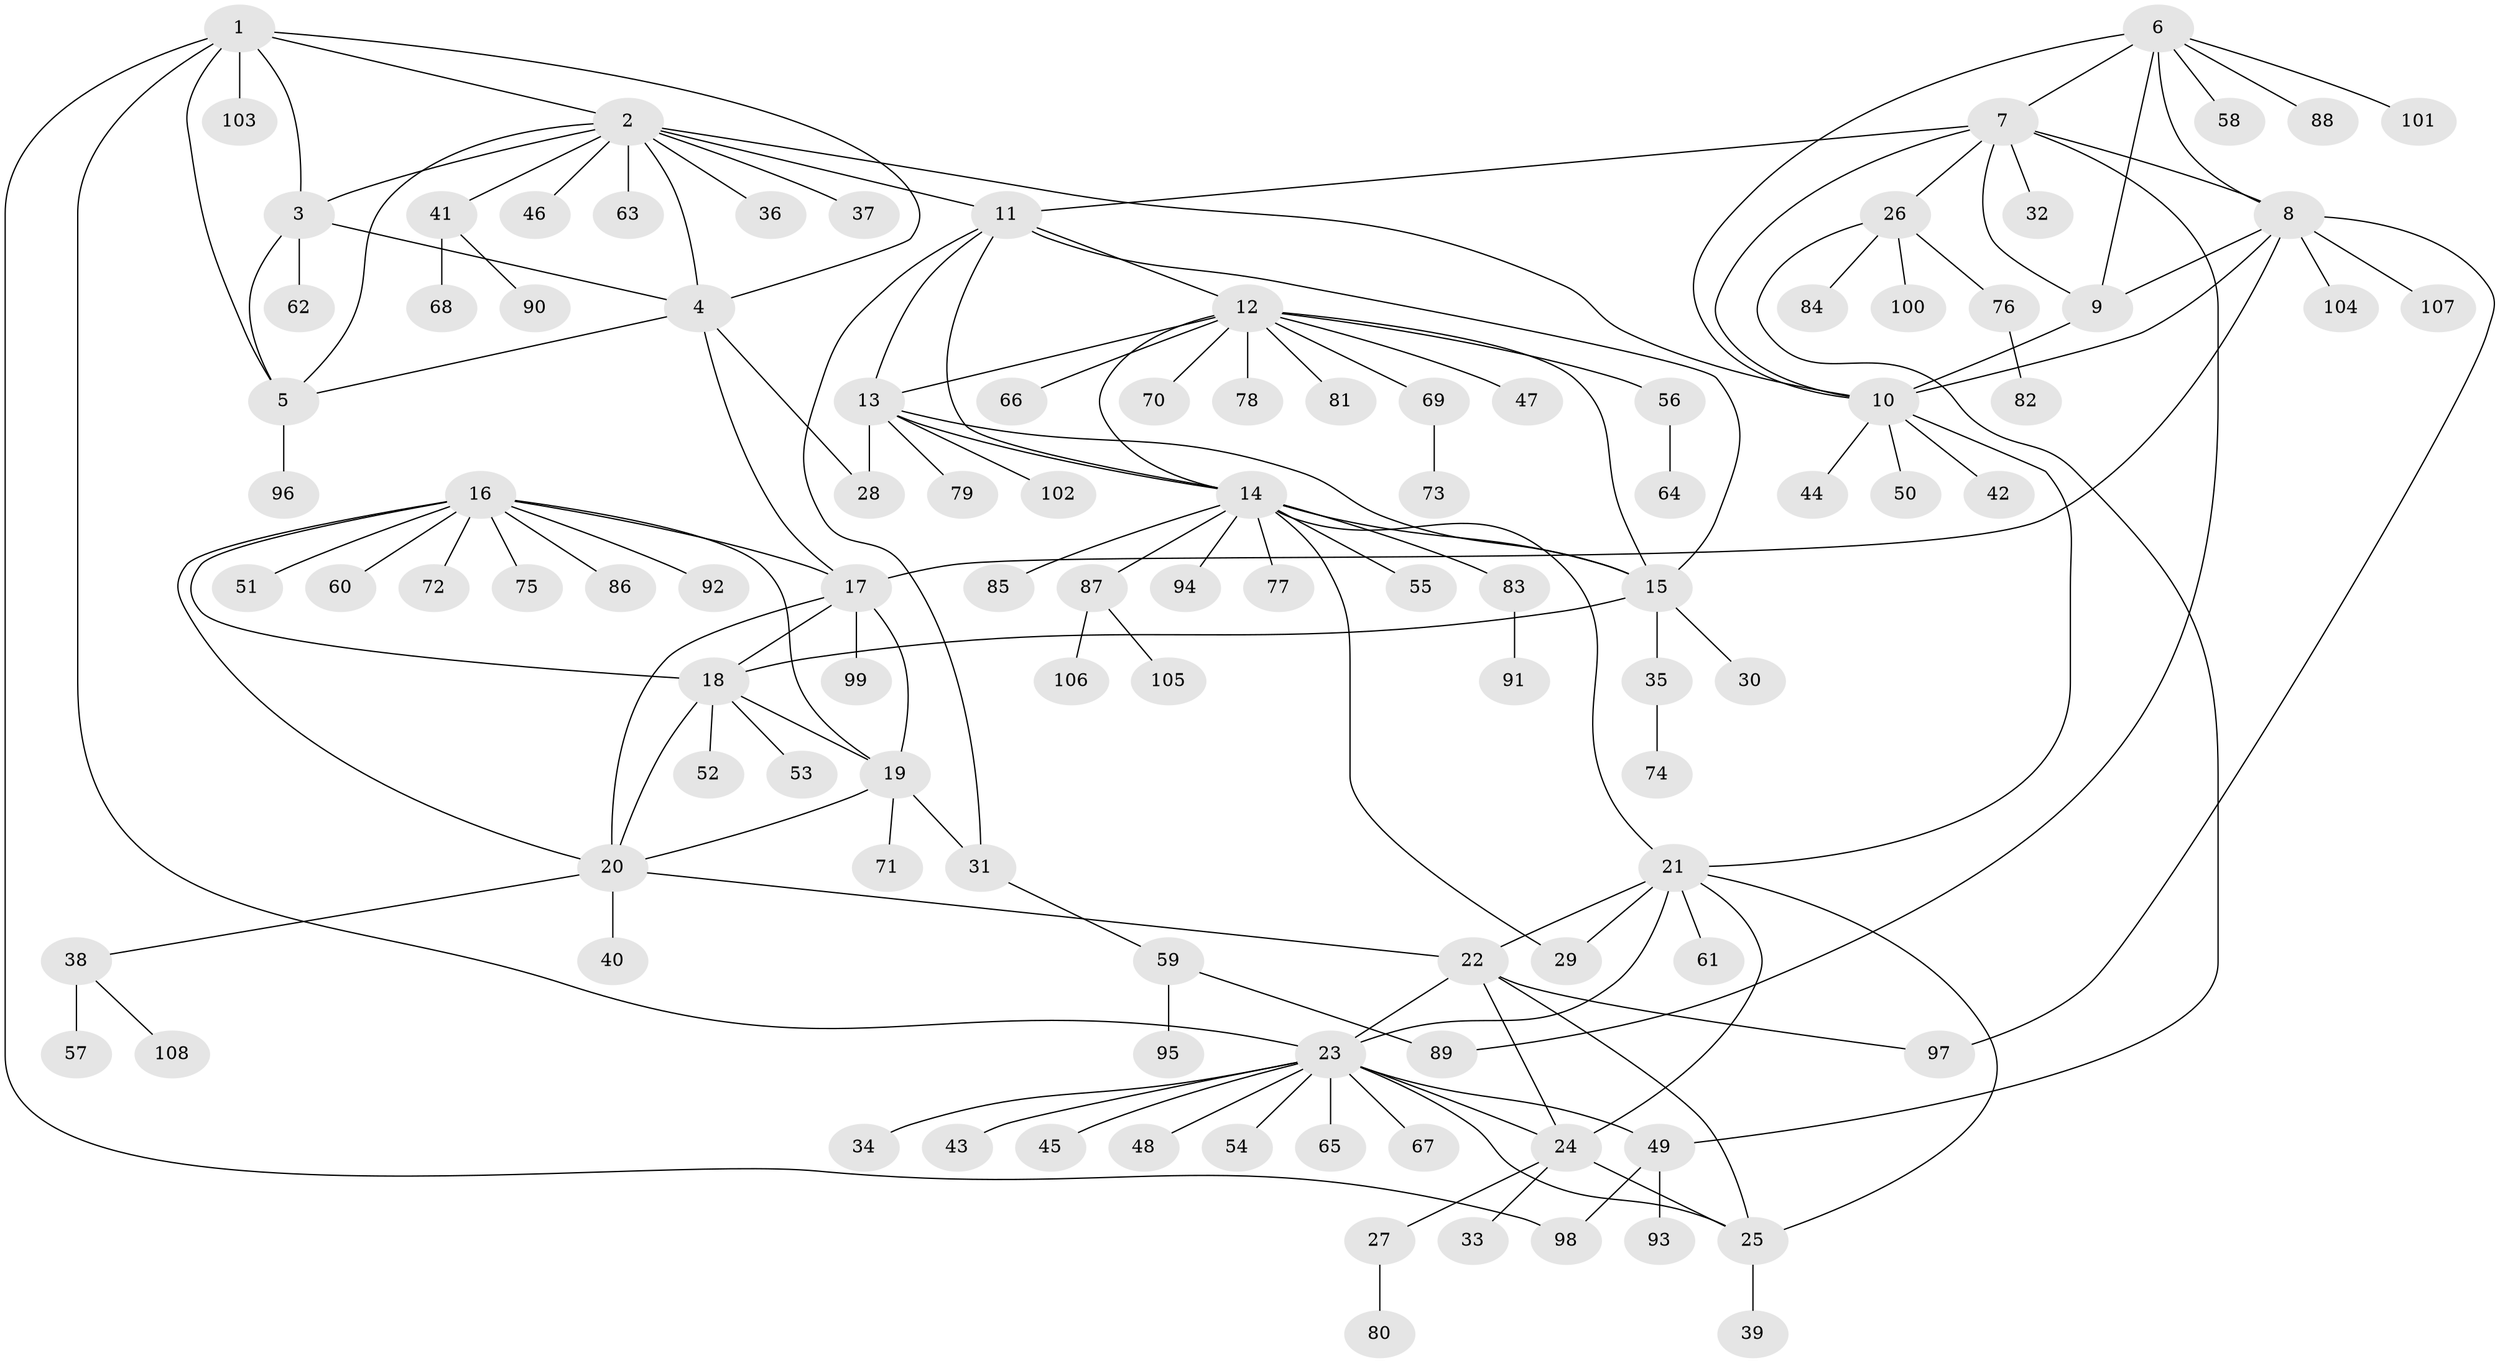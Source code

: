 // Generated by graph-tools (version 1.1) at 2025/02/03/09/25 03:02:50]
// undirected, 108 vertices, 150 edges
graph export_dot {
graph [start="1"]
  node [color=gray90,style=filled];
  1;
  2;
  3;
  4;
  5;
  6;
  7;
  8;
  9;
  10;
  11;
  12;
  13;
  14;
  15;
  16;
  17;
  18;
  19;
  20;
  21;
  22;
  23;
  24;
  25;
  26;
  27;
  28;
  29;
  30;
  31;
  32;
  33;
  34;
  35;
  36;
  37;
  38;
  39;
  40;
  41;
  42;
  43;
  44;
  45;
  46;
  47;
  48;
  49;
  50;
  51;
  52;
  53;
  54;
  55;
  56;
  57;
  58;
  59;
  60;
  61;
  62;
  63;
  64;
  65;
  66;
  67;
  68;
  69;
  70;
  71;
  72;
  73;
  74;
  75;
  76;
  77;
  78;
  79;
  80;
  81;
  82;
  83;
  84;
  85;
  86;
  87;
  88;
  89;
  90;
  91;
  92;
  93;
  94;
  95;
  96;
  97;
  98;
  99;
  100;
  101;
  102;
  103;
  104;
  105;
  106;
  107;
  108;
  1 -- 2;
  1 -- 3;
  1 -- 4;
  1 -- 5;
  1 -- 23;
  1 -- 98;
  1 -- 103;
  2 -- 3;
  2 -- 4;
  2 -- 5;
  2 -- 10;
  2 -- 11;
  2 -- 36;
  2 -- 37;
  2 -- 41;
  2 -- 46;
  2 -- 63;
  3 -- 4;
  3 -- 5;
  3 -- 62;
  4 -- 5;
  4 -- 17;
  4 -- 28;
  5 -- 96;
  6 -- 7;
  6 -- 8;
  6 -- 9;
  6 -- 10;
  6 -- 58;
  6 -- 88;
  6 -- 101;
  7 -- 8;
  7 -- 9;
  7 -- 10;
  7 -- 11;
  7 -- 26;
  7 -- 32;
  7 -- 89;
  8 -- 9;
  8 -- 10;
  8 -- 17;
  8 -- 97;
  8 -- 104;
  8 -- 107;
  9 -- 10;
  10 -- 21;
  10 -- 42;
  10 -- 44;
  10 -- 50;
  11 -- 12;
  11 -- 13;
  11 -- 14;
  11 -- 15;
  11 -- 31;
  12 -- 13;
  12 -- 14;
  12 -- 15;
  12 -- 47;
  12 -- 56;
  12 -- 66;
  12 -- 69;
  12 -- 70;
  12 -- 78;
  12 -- 81;
  13 -- 14;
  13 -- 15;
  13 -- 28;
  13 -- 79;
  13 -- 102;
  14 -- 15;
  14 -- 21;
  14 -- 29;
  14 -- 55;
  14 -- 77;
  14 -- 83;
  14 -- 85;
  14 -- 87;
  14 -- 94;
  15 -- 18;
  15 -- 30;
  15 -- 35;
  16 -- 17;
  16 -- 18;
  16 -- 19;
  16 -- 20;
  16 -- 51;
  16 -- 60;
  16 -- 72;
  16 -- 75;
  16 -- 86;
  16 -- 92;
  17 -- 18;
  17 -- 19;
  17 -- 20;
  17 -- 99;
  18 -- 19;
  18 -- 20;
  18 -- 52;
  18 -- 53;
  19 -- 20;
  19 -- 31;
  19 -- 71;
  20 -- 22;
  20 -- 38;
  20 -- 40;
  21 -- 22;
  21 -- 23;
  21 -- 24;
  21 -- 25;
  21 -- 29;
  21 -- 61;
  22 -- 23;
  22 -- 24;
  22 -- 25;
  22 -- 97;
  23 -- 24;
  23 -- 25;
  23 -- 34;
  23 -- 43;
  23 -- 45;
  23 -- 48;
  23 -- 49;
  23 -- 54;
  23 -- 65;
  23 -- 67;
  24 -- 25;
  24 -- 27;
  24 -- 33;
  25 -- 39;
  26 -- 49;
  26 -- 76;
  26 -- 84;
  26 -- 100;
  27 -- 80;
  31 -- 59;
  35 -- 74;
  38 -- 57;
  38 -- 108;
  41 -- 68;
  41 -- 90;
  49 -- 93;
  49 -- 98;
  56 -- 64;
  59 -- 89;
  59 -- 95;
  69 -- 73;
  76 -- 82;
  83 -- 91;
  87 -- 105;
  87 -- 106;
}
